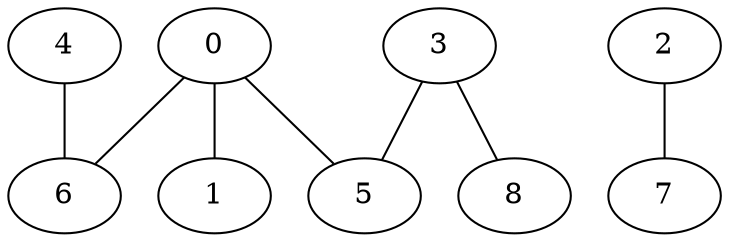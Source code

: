 graph "sampletest150-mod5_image6.bmp" {
	0	 [type=intersection,
		x=329,
		y=264];
	1	 [type=endpoint,
		x=365,
		y=260];
	0 -- 1	 [angle0="-.11",
		frequency=1,
		type0=line];
	5	 [type=corner,
		x=327,
		y=231];
	0 -- 5	 [angle0="1.51",
		frequency=1,
		type0=line];
	6	 [type=corner,
		x=334,
		y=258];
	0 -- 6	 [angle0="-.88",
		frequency=1,
		type0=line];
	2	 [type=endpoint,
		x=209,
		y=437];
	7	 [type=endpoint,
		x=215,
		y=59];
	2 -- 7	 [angle0="-1.55",
		frequency=1,
		type0=line];
	3	 [type=corner,
		x=332,
		y=85];
	3 -- 5	 [angle0="-1.54",
		frequency=1,
		type0=line];
	8	 [type=endpoint,
		x=340,
		y=119];
	3 -- 8	 [angle0="1.34",
		frequency=1,
		type0=line];
	4	 [type=endpoint,
		x=331,
		y=459];
	4 -- 6	 [angle0="-1.56",
		frequency=1,
		type0=line];
}
